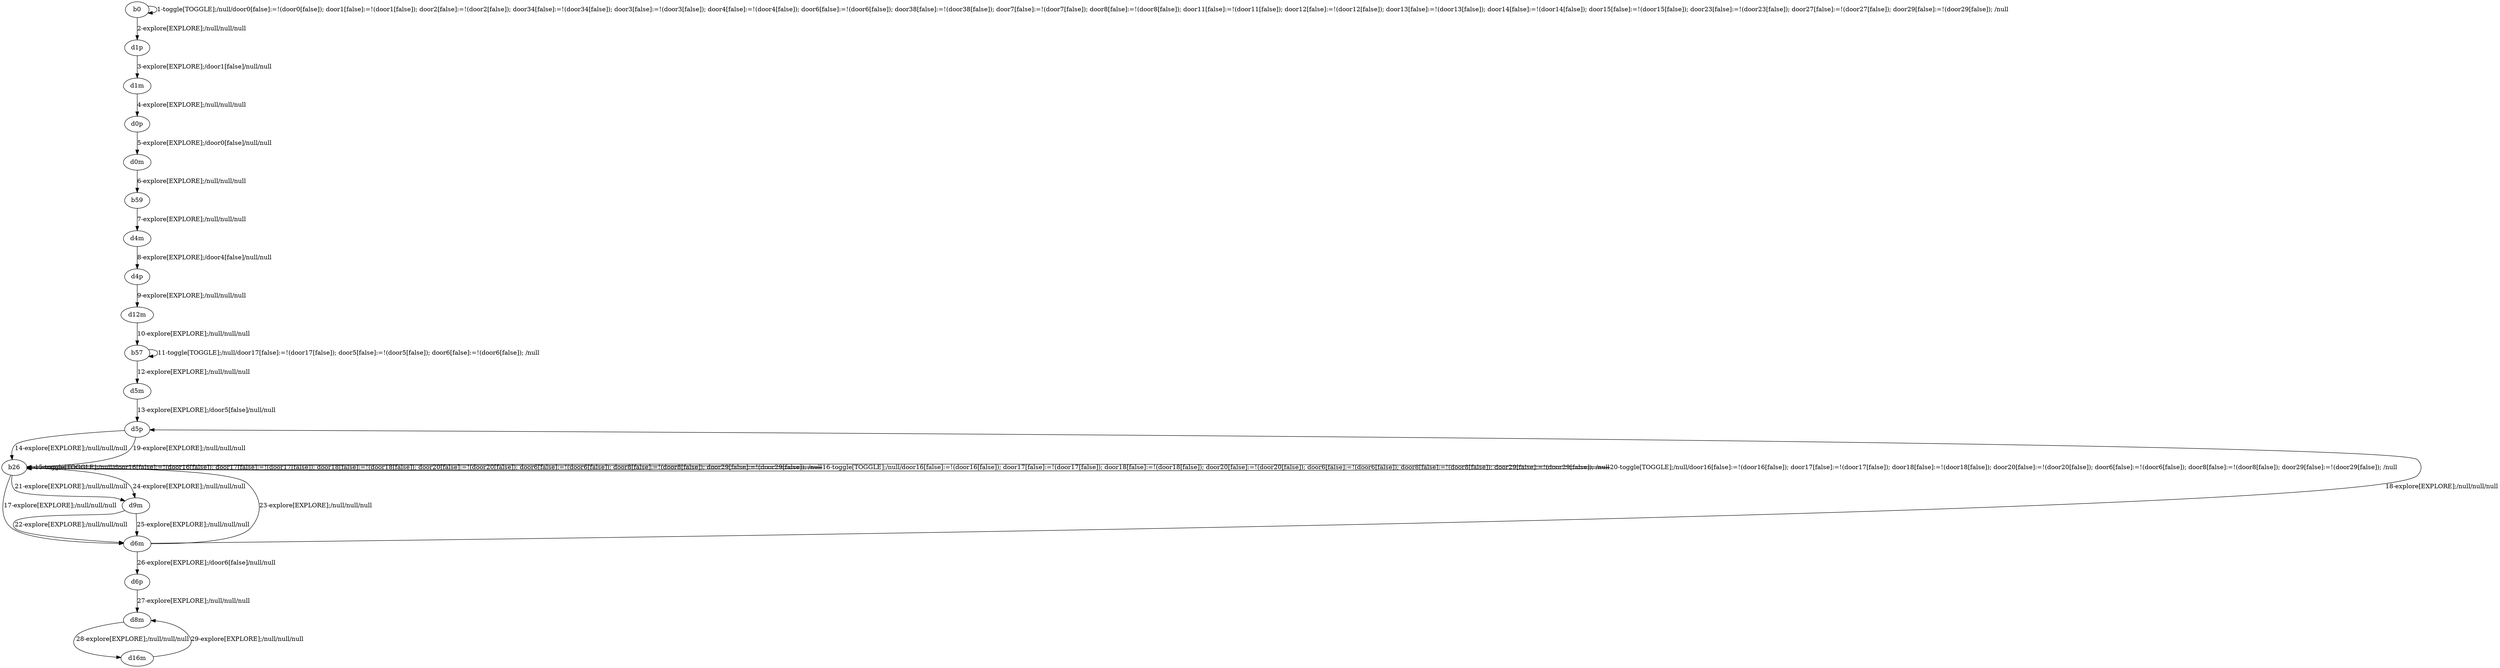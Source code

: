# Total number of goals covered by this test: 1
# d16m --> d8m

digraph g {
"b0" -> "b0" [label = "1-toggle[TOGGLE];/null/door0[false]:=!(door0[false]); door1[false]:=!(door1[false]); door2[false]:=!(door2[false]); door34[false]:=!(door34[false]); door3[false]:=!(door3[false]); door4[false]:=!(door4[false]); door6[false]:=!(door6[false]); door38[false]:=!(door38[false]); door7[false]:=!(door7[false]); door8[false]:=!(door8[false]); door11[false]:=!(door11[false]); door12[false]:=!(door12[false]); door13[false]:=!(door13[false]); door14[false]:=!(door14[false]); door15[false]:=!(door15[false]); door23[false]:=!(door23[false]); door27[false]:=!(door27[false]); door29[false]:=!(door29[false]); /null"];
"b0" -> "d1p" [label = "2-explore[EXPLORE];/null/null/null"];
"d1p" -> "d1m" [label = "3-explore[EXPLORE];/door1[false]/null/null"];
"d1m" -> "d0p" [label = "4-explore[EXPLORE];/null/null/null"];
"d0p" -> "d0m" [label = "5-explore[EXPLORE];/door0[false]/null/null"];
"d0m" -> "b59" [label = "6-explore[EXPLORE];/null/null/null"];
"b59" -> "d4m" [label = "7-explore[EXPLORE];/null/null/null"];
"d4m" -> "d4p" [label = "8-explore[EXPLORE];/door4[false]/null/null"];
"d4p" -> "d12m" [label = "9-explore[EXPLORE];/null/null/null"];
"d12m" -> "b57" [label = "10-explore[EXPLORE];/null/null/null"];
"b57" -> "b57" [label = "11-toggle[TOGGLE];/null/door17[false]:=!(door17[false]); door5[false]:=!(door5[false]); door6[false]:=!(door6[false]); /null"];
"b57" -> "d5m" [label = "12-explore[EXPLORE];/null/null/null"];
"d5m" -> "d5p" [label = "13-explore[EXPLORE];/door5[false]/null/null"];
"d5p" -> "b26" [label = "14-explore[EXPLORE];/null/null/null"];
"b26" -> "b26" [label = "15-toggle[TOGGLE];/null/door16[false]:=!(door16[false]); door17[false]:=!(door17[false]); door18[false]:=!(door18[false]); door20[false]:=!(door20[false]); door6[false]:=!(door6[false]); door8[false]:=!(door8[false]); door29[false]:=!(door29[false]); /null"];
"b26" -> "b26" [label = "16-toggle[TOGGLE];/null/door16[false]:=!(door16[false]); door17[false]:=!(door17[false]); door18[false]:=!(door18[false]); door20[false]:=!(door20[false]); door6[false]:=!(door6[false]); door8[false]:=!(door8[false]); door29[false]:=!(door29[false]); /null"];
"b26" -> "d6m" [label = "17-explore[EXPLORE];/null/null/null"];
"d6m" -> "d5p" [label = "18-explore[EXPLORE];/null/null/null"];
"d5p" -> "b26" [label = "19-explore[EXPLORE];/null/null/null"];
"b26" -> "b26" [label = "20-toggle[TOGGLE];/null/door16[false]:=!(door16[false]); door17[false]:=!(door17[false]); door18[false]:=!(door18[false]); door20[false]:=!(door20[false]); door6[false]:=!(door6[false]); door8[false]:=!(door8[false]); door29[false]:=!(door29[false]); /null"];
"b26" -> "d9m" [label = "21-explore[EXPLORE];/null/null/null"];
"d9m" -> "d6m" [label = "22-explore[EXPLORE];/null/null/null"];
"d6m" -> "b26" [label = "23-explore[EXPLORE];/null/null/null"];
"b26" -> "d9m" [label = "24-explore[EXPLORE];/null/null/null"];
"d9m" -> "d6m" [label = "25-explore[EXPLORE];/null/null/null"];
"d6m" -> "d6p" [label = "26-explore[EXPLORE];/door6[false]/null/null"];
"d6p" -> "d8m" [label = "27-explore[EXPLORE];/null/null/null"];
"d8m" -> "d16m" [label = "28-explore[EXPLORE];/null/null/null"];
"d16m" -> "d8m" [label = "29-explore[EXPLORE];/null/null/null"];
}